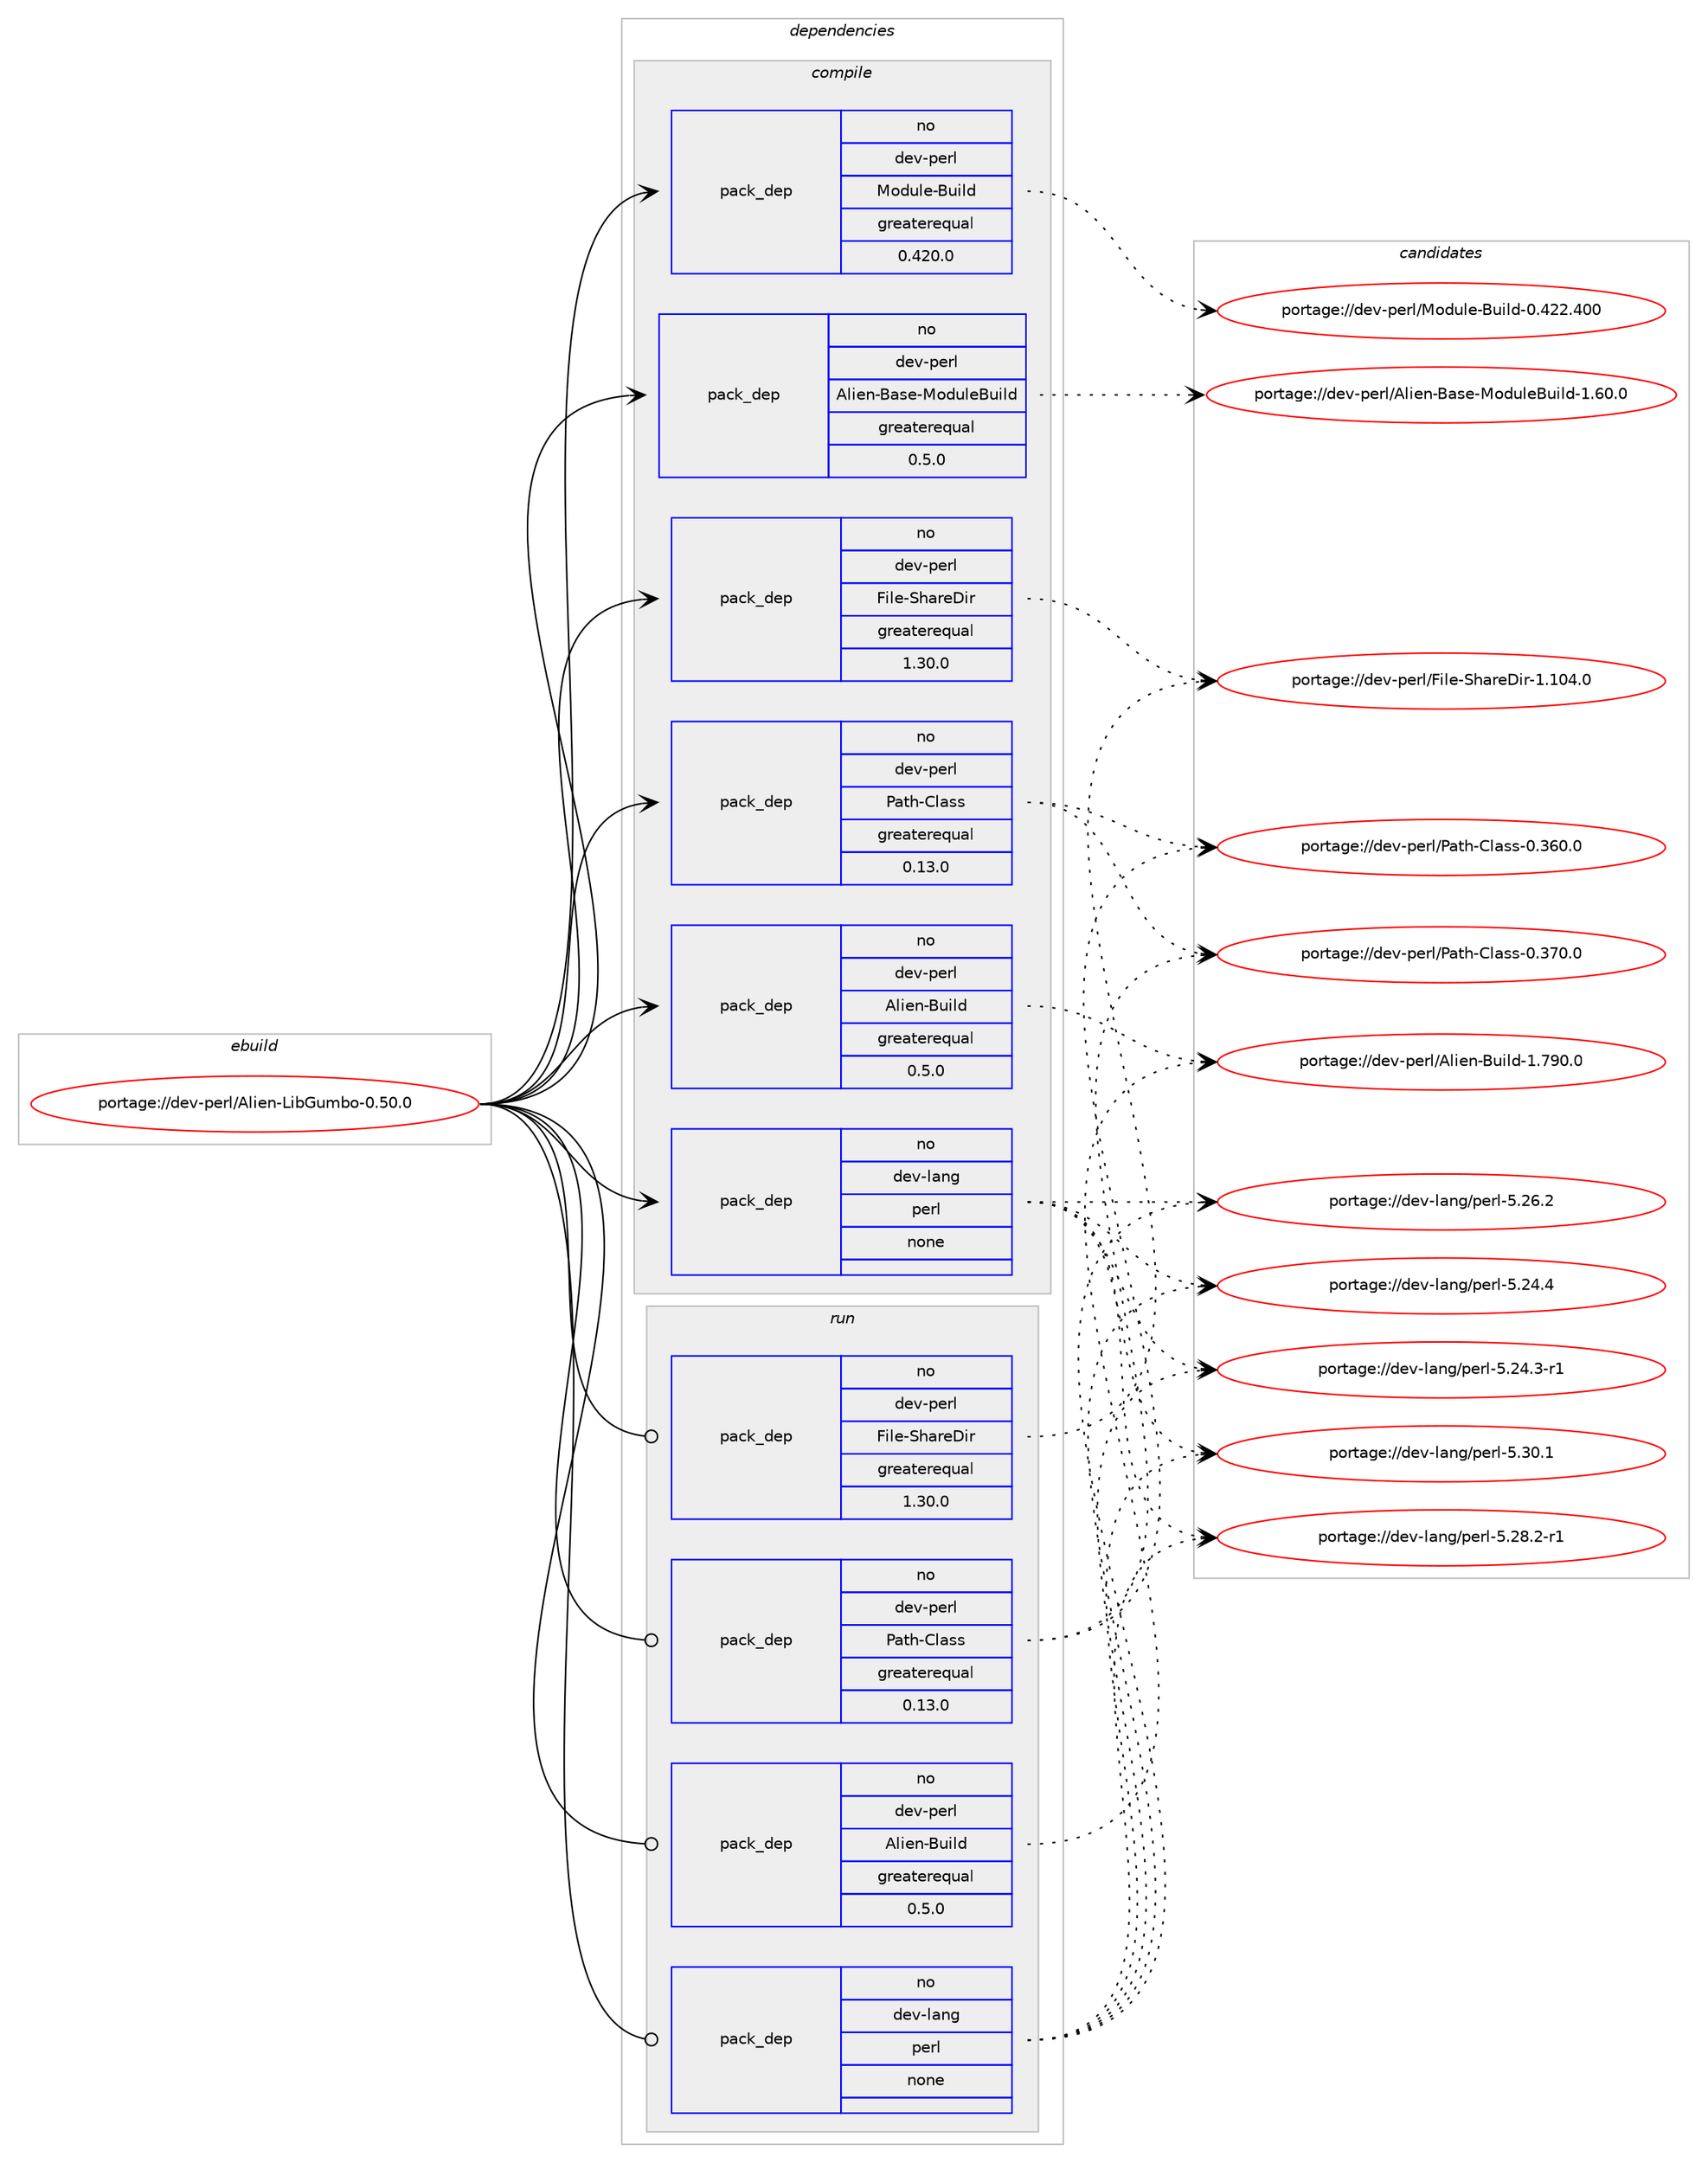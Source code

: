 digraph prolog {

# *************
# Graph options
# *************

newrank=true;
concentrate=true;
compound=true;
graph [rankdir=LR,fontname=Helvetica,fontsize=10,ranksep=1.5];#, ranksep=2.5, nodesep=0.2];
edge  [arrowhead=vee];
node  [fontname=Helvetica,fontsize=10];

# **********
# The ebuild
# **********

subgraph cluster_leftcol {
color=gray;
label=<<i>ebuild</i>>;
id [label="portage://dev-perl/Alien-LibGumbo-0.50.0", color=red, width=4, href="../dev-perl/Alien-LibGumbo-0.50.0.svg"];
}

# ****************
# The dependencies
# ****************

subgraph cluster_midcol {
color=gray;
label=<<i>dependencies</i>>;
subgraph cluster_compile {
fillcolor="#eeeeee";
style=filled;
label=<<i>compile</i>>;
subgraph pack372827 {
dependency500691 [label=<<TABLE BORDER="0" CELLBORDER="1" CELLSPACING="0" CELLPADDING="4" WIDTH="220"><TR><TD ROWSPAN="6" CELLPADDING="30">pack_dep</TD></TR><TR><TD WIDTH="110">no</TD></TR><TR><TD>dev-lang</TD></TR><TR><TD>perl</TD></TR><TR><TD>none</TD></TR><TR><TD></TD></TR></TABLE>>, shape=none, color=blue];
}
id:e -> dependency500691:w [weight=20,style="solid",arrowhead="vee"];
subgraph pack372828 {
dependency500692 [label=<<TABLE BORDER="0" CELLBORDER="1" CELLSPACING="0" CELLPADDING="4" WIDTH="220"><TR><TD ROWSPAN="6" CELLPADDING="30">pack_dep</TD></TR><TR><TD WIDTH="110">no</TD></TR><TR><TD>dev-perl</TD></TR><TR><TD>Alien-Base-ModuleBuild</TD></TR><TR><TD>greaterequal</TD></TR><TR><TD>0.5.0</TD></TR></TABLE>>, shape=none, color=blue];
}
id:e -> dependency500692:w [weight=20,style="solid",arrowhead="vee"];
subgraph pack372829 {
dependency500693 [label=<<TABLE BORDER="0" CELLBORDER="1" CELLSPACING="0" CELLPADDING="4" WIDTH="220"><TR><TD ROWSPAN="6" CELLPADDING="30">pack_dep</TD></TR><TR><TD WIDTH="110">no</TD></TR><TR><TD>dev-perl</TD></TR><TR><TD>Alien-Build</TD></TR><TR><TD>greaterequal</TD></TR><TR><TD>0.5.0</TD></TR></TABLE>>, shape=none, color=blue];
}
id:e -> dependency500693:w [weight=20,style="solid",arrowhead="vee"];
subgraph pack372830 {
dependency500694 [label=<<TABLE BORDER="0" CELLBORDER="1" CELLSPACING="0" CELLPADDING="4" WIDTH="220"><TR><TD ROWSPAN="6" CELLPADDING="30">pack_dep</TD></TR><TR><TD WIDTH="110">no</TD></TR><TR><TD>dev-perl</TD></TR><TR><TD>File-ShareDir</TD></TR><TR><TD>greaterequal</TD></TR><TR><TD>1.30.0</TD></TR></TABLE>>, shape=none, color=blue];
}
id:e -> dependency500694:w [weight=20,style="solid",arrowhead="vee"];
subgraph pack372831 {
dependency500695 [label=<<TABLE BORDER="0" CELLBORDER="1" CELLSPACING="0" CELLPADDING="4" WIDTH="220"><TR><TD ROWSPAN="6" CELLPADDING="30">pack_dep</TD></TR><TR><TD WIDTH="110">no</TD></TR><TR><TD>dev-perl</TD></TR><TR><TD>Module-Build</TD></TR><TR><TD>greaterequal</TD></TR><TR><TD>0.420.0</TD></TR></TABLE>>, shape=none, color=blue];
}
id:e -> dependency500695:w [weight=20,style="solid",arrowhead="vee"];
subgraph pack372832 {
dependency500696 [label=<<TABLE BORDER="0" CELLBORDER="1" CELLSPACING="0" CELLPADDING="4" WIDTH="220"><TR><TD ROWSPAN="6" CELLPADDING="30">pack_dep</TD></TR><TR><TD WIDTH="110">no</TD></TR><TR><TD>dev-perl</TD></TR><TR><TD>Path-Class</TD></TR><TR><TD>greaterequal</TD></TR><TR><TD>0.13.0</TD></TR></TABLE>>, shape=none, color=blue];
}
id:e -> dependency500696:w [weight=20,style="solid",arrowhead="vee"];
}
subgraph cluster_compileandrun {
fillcolor="#eeeeee";
style=filled;
label=<<i>compile and run</i>>;
}
subgraph cluster_run {
fillcolor="#eeeeee";
style=filled;
label=<<i>run</i>>;
subgraph pack372833 {
dependency500697 [label=<<TABLE BORDER="0" CELLBORDER="1" CELLSPACING="0" CELLPADDING="4" WIDTH="220"><TR><TD ROWSPAN="6" CELLPADDING="30">pack_dep</TD></TR><TR><TD WIDTH="110">no</TD></TR><TR><TD>dev-lang</TD></TR><TR><TD>perl</TD></TR><TR><TD>none</TD></TR><TR><TD></TD></TR></TABLE>>, shape=none, color=blue];
}
id:e -> dependency500697:w [weight=20,style="solid",arrowhead="odot"];
subgraph pack372834 {
dependency500698 [label=<<TABLE BORDER="0" CELLBORDER="1" CELLSPACING="0" CELLPADDING="4" WIDTH="220"><TR><TD ROWSPAN="6" CELLPADDING="30">pack_dep</TD></TR><TR><TD WIDTH="110">no</TD></TR><TR><TD>dev-perl</TD></TR><TR><TD>Alien-Build</TD></TR><TR><TD>greaterequal</TD></TR><TR><TD>0.5.0</TD></TR></TABLE>>, shape=none, color=blue];
}
id:e -> dependency500698:w [weight=20,style="solid",arrowhead="odot"];
subgraph pack372835 {
dependency500699 [label=<<TABLE BORDER="0" CELLBORDER="1" CELLSPACING="0" CELLPADDING="4" WIDTH="220"><TR><TD ROWSPAN="6" CELLPADDING="30">pack_dep</TD></TR><TR><TD WIDTH="110">no</TD></TR><TR><TD>dev-perl</TD></TR><TR><TD>File-ShareDir</TD></TR><TR><TD>greaterequal</TD></TR><TR><TD>1.30.0</TD></TR></TABLE>>, shape=none, color=blue];
}
id:e -> dependency500699:w [weight=20,style="solid",arrowhead="odot"];
subgraph pack372836 {
dependency500700 [label=<<TABLE BORDER="0" CELLBORDER="1" CELLSPACING="0" CELLPADDING="4" WIDTH="220"><TR><TD ROWSPAN="6" CELLPADDING="30">pack_dep</TD></TR><TR><TD WIDTH="110">no</TD></TR><TR><TD>dev-perl</TD></TR><TR><TD>Path-Class</TD></TR><TR><TD>greaterequal</TD></TR><TR><TD>0.13.0</TD></TR></TABLE>>, shape=none, color=blue];
}
id:e -> dependency500700:w [weight=20,style="solid",arrowhead="odot"];
}
}

# **************
# The candidates
# **************

subgraph cluster_choices {
rank=same;
color=gray;
label=<<i>candidates</i>>;

subgraph choice372827 {
color=black;
nodesep=1;
choice10010111845108971101034711210111410845534651484649 [label="portage://dev-lang/perl-5.30.1", color=red, width=4,href="../dev-lang/perl-5.30.1.svg"];
choice100101118451089711010347112101114108455346505646504511449 [label="portage://dev-lang/perl-5.28.2-r1", color=red, width=4,href="../dev-lang/perl-5.28.2-r1.svg"];
choice10010111845108971101034711210111410845534650544650 [label="portage://dev-lang/perl-5.26.2", color=red, width=4,href="../dev-lang/perl-5.26.2.svg"];
choice10010111845108971101034711210111410845534650524652 [label="portage://dev-lang/perl-5.24.4", color=red, width=4,href="../dev-lang/perl-5.24.4.svg"];
choice100101118451089711010347112101114108455346505246514511449 [label="portage://dev-lang/perl-5.24.3-r1", color=red, width=4,href="../dev-lang/perl-5.24.3-r1.svg"];
dependency500691:e -> choice10010111845108971101034711210111410845534651484649:w [style=dotted,weight="100"];
dependency500691:e -> choice100101118451089711010347112101114108455346505646504511449:w [style=dotted,weight="100"];
dependency500691:e -> choice10010111845108971101034711210111410845534650544650:w [style=dotted,weight="100"];
dependency500691:e -> choice10010111845108971101034711210111410845534650524652:w [style=dotted,weight="100"];
dependency500691:e -> choice100101118451089711010347112101114108455346505246514511449:w [style=dotted,weight="100"];
}
subgraph choice372828 {
color=black;
nodesep=1;
choice10010111845112101114108476510810510111045669711510145771111001171081016611710510810045494654484648 [label="portage://dev-perl/Alien-Base-ModuleBuild-1.60.0", color=red, width=4,href="../dev-perl/Alien-Base-ModuleBuild-1.60.0.svg"];
dependency500692:e -> choice10010111845112101114108476510810510111045669711510145771111001171081016611710510810045494654484648:w [style=dotted,weight="100"];
}
subgraph choice372829 {
color=black;
nodesep=1;
choice10010111845112101114108476510810510111045661171051081004549465557484648 [label="portage://dev-perl/Alien-Build-1.790.0", color=red, width=4,href="../dev-perl/Alien-Build-1.790.0.svg"];
dependency500693:e -> choice10010111845112101114108476510810510111045661171051081004549465557484648:w [style=dotted,weight="100"];
}
subgraph choice372830 {
color=black;
nodesep=1;
choice100101118451121011141084770105108101458310497114101681051144549464948524648 [label="portage://dev-perl/File-ShareDir-1.104.0", color=red, width=4,href="../dev-perl/File-ShareDir-1.104.0.svg"];
dependency500694:e -> choice100101118451121011141084770105108101458310497114101681051144549464948524648:w [style=dotted,weight="100"];
}
subgraph choice372831 {
color=black;
nodesep=1;
choice100101118451121011141084777111100117108101456611710510810045484652505046524848 [label="portage://dev-perl/Module-Build-0.422.400", color=red, width=4,href="../dev-perl/Module-Build-0.422.400.svg"];
dependency500695:e -> choice100101118451121011141084777111100117108101456611710510810045484652505046524848:w [style=dotted,weight="100"];
}
subgraph choice372832 {
color=black;
nodesep=1;
choice100101118451121011141084780971161044567108971151154548465155484648 [label="portage://dev-perl/Path-Class-0.370.0", color=red, width=4,href="../dev-perl/Path-Class-0.370.0.svg"];
choice100101118451121011141084780971161044567108971151154548465154484648 [label="portage://dev-perl/Path-Class-0.360.0", color=red, width=4,href="../dev-perl/Path-Class-0.360.0.svg"];
dependency500696:e -> choice100101118451121011141084780971161044567108971151154548465155484648:w [style=dotted,weight="100"];
dependency500696:e -> choice100101118451121011141084780971161044567108971151154548465154484648:w [style=dotted,weight="100"];
}
subgraph choice372833 {
color=black;
nodesep=1;
choice10010111845108971101034711210111410845534651484649 [label="portage://dev-lang/perl-5.30.1", color=red, width=4,href="../dev-lang/perl-5.30.1.svg"];
choice100101118451089711010347112101114108455346505646504511449 [label="portage://dev-lang/perl-5.28.2-r1", color=red, width=4,href="../dev-lang/perl-5.28.2-r1.svg"];
choice10010111845108971101034711210111410845534650544650 [label="portage://dev-lang/perl-5.26.2", color=red, width=4,href="../dev-lang/perl-5.26.2.svg"];
choice10010111845108971101034711210111410845534650524652 [label="portage://dev-lang/perl-5.24.4", color=red, width=4,href="../dev-lang/perl-5.24.4.svg"];
choice100101118451089711010347112101114108455346505246514511449 [label="portage://dev-lang/perl-5.24.3-r1", color=red, width=4,href="../dev-lang/perl-5.24.3-r1.svg"];
dependency500697:e -> choice10010111845108971101034711210111410845534651484649:w [style=dotted,weight="100"];
dependency500697:e -> choice100101118451089711010347112101114108455346505646504511449:w [style=dotted,weight="100"];
dependency500697:e -> choice10010111845108971101034711210111410845534650544650:w [style=dotted,weight="100"];
dependency500697:e -> choice10010111845108971101034711210111410845534650524652:w [style=dotted,weight="100"];
dependency500697:e -> choice100101118451089711010347112101114108455346505246514511449:w [style=dotted,weight="100"];
}
subgraph choice372834 {
color=black;
nodesep=1;
choice10010111845112101114108476510810510111045661171051081004549465557484648 [label="portage://dev-perl/Alien-Build-1.790.0", color=red, width=4,href="../dev-perl/Alien-Build-1.790.0.svg"];
dependency500698:e -> choice10010111845112101114108476510810510111045661171051081004549465557484648:w [style=dotted,weight="100"];
}
subgraph choice372835 {
color=black;
nodesep=1;
choice100101118451121011141084770105108101458310497114101681051144549464948524648 [label="portage://dev-perl/File-ShareDir-1.104.0", color=red, width=4,href="../dev-perl/File-ShareDir-1.104.0.svg"];
dependency500699:e -> choice100101118451121011141084770105108101458310497114101681051144549464948524648:w [style=dotted,weight="100"];
}
subgraph choice372836 {
color=black;
nodesep=1;
choice100101118451121011141084780971161044567108971151154548465155484648 [label="portage://dev-perl/Path-Class-0.370.0", color=red, width=4,href="../dev-perl/Path-Class-0.370.0.svg"];
choice100101118451121011141084780971161044567108971151154548465154484648 [label="portage://dev-perl/Path-Class-0.360.0", color=red, width=4,href="../dev-perl/Path-Class-0.360.0.svg"];
dependency500700:e -> choice100101118451121011141084780971161044567108971151154548465155484648:w [style=dotted,weight="100"];
dependency500700:e -> choice100101118451121011141084780971161044567108971151154548465154484648:w [style=dotted,weight="100"];
}
}

}
